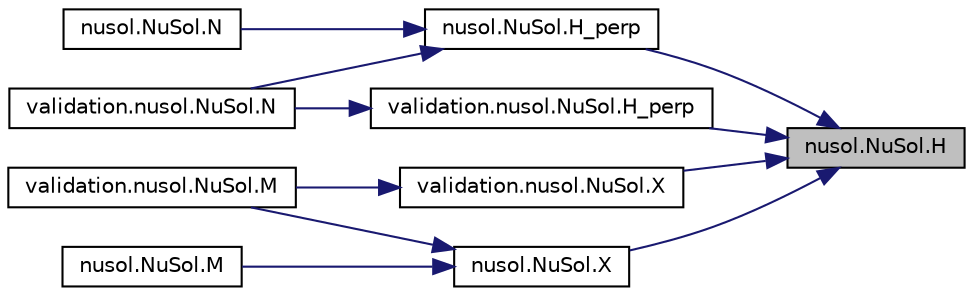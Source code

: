 digraph "nusol.NuSol.H"
{
 // INTERACTIVE_SVG=YES
 // LATEX_PDF_SIZE
  edge [fontname="Helvetica",fontsize="10",labelfontname="Helvetica",labelfontsize="10"];
  node [fontname="Helvetica",fontsize="10",shape=record];
  rankdir="RL";
  Node1 [label="nusol.NuSol.H",height=0.2,width=0.4,color="black", fillcolor="grey75", style="filled", fontcolor="black",tooltip=" "];
  Node1 -> Node2 [dir="back",color="midnightblue",fontsize="10",style="solid",fontname="Helvetica"];
  Node2 [label="nusol.NuSol.H_perp",height=0.2,width=0.4,color="black", fillcolor="white", style="filled",URL="$classnusol_1_1_nu_sol.html#a95c950313e3eb50871cd2c0bd76a1a0a",tooltip=" "];
  Node2 -> Node3 [dir="back",color="midnightblue",fontsize="10",style="solid",fontname="Helvetica"];
  Node3 [label="nusol.NuSol.N",height=0.2,width=0.4,color="black", fillcolor="white", style="filled",URL="$classnusol_1_1_nu_sol.html#aa26cfc0b4b7420bc5fac639f0e795225",tooltip=" "];
  Node2 -> Node4 [dir="back",color="midnightblue",fontsize="10",style="solid",fontname="Helvetica"];
  Node4 [label="validation.nusol.NuSol.N",height=0.2,width=0.4,color="black", fillcolor="white", style="filled",URL="$classvalidation_1_1nusol_1_1_nu_sol.html#ac7ce3a7e4772ecc0dffec40f03d695d9",tooltip=" "];
  Node1 -> Node5 [dir="back",color="midnightblue",fontsize="10",style="solid",fontname="Helvetica"];
  Node5 [label="validation.nusol.NuSol.H_perp",height=0.2,width=0.4,color="black", fillcolor="white", style="filled",URL="$classvalidation_1_1nusol_1_1_nu_sol.html#af86e899b1bd0f91aade51ed4b60b6722",tooltip=" "];
  Node5 -> Node4 [dir="back",color="midnightblue",fontsize="10",style="solid",fontname="Helvetica"];
  Node1 -> Node6 [dir="back",color="midnightblue",fontsize="10",style="solid",fontname="Helvetica"];
  Node6 [label="validation.nusol.NuSol.X",height=0.2,width=0.4,color="black", fillcolor="white", style="filled",URL="$classvalidation_1_1nusol_1_1_nu_sol.html#a130d8ad1d19174eb9cf6c79e97fa6fae",tooltip=" "];
  Node6 -> Node7 [dir="back",color="midnightblue",fontsize="10",style="solid",fontname="Helvetica"];
  Node7 [label="validation.nusol.NuSol.M",height=0.2,width=0.4,color="black", fillcolor="white", style="filled",URL="$classvalidation_1_1nusol_1_1_nu_sol.html#a850053191c9c121bfdc3e6bfd70d89ca",tooltip=" "];
  Node1 -> Node8 [dir="back",color="midnightblue",fontsize="10",style="solid",fontname="Helvetica"];
  Node8 [label="nusol.NuSol.X",height=0.2,width=0.4,color="black", fillcolor="white", style="filled",URL="$classnusol_1_1_nu_sol.html#a0c6993953c37c67c6c7126a169ed8027",tooltip=" "];
  Node8 -> Node9 [dir="back",color="midnightblue",fontsize="10",style="solid",fontname="Helvetica"];
  Node9 [label="nusol.NuSol.M",height=0.2,width=0.4,color="black", fillcolor="white", style="filled",URL="$classnusol_1_1_nu_sol.html#a8163d3afe19c3ce4667caded37982d12",tooltip=" "];
  Node8 -> Node7 [dir="back",color="midnightblue",fontsize="10",style="solid",fontname="Helvetica"];
}
